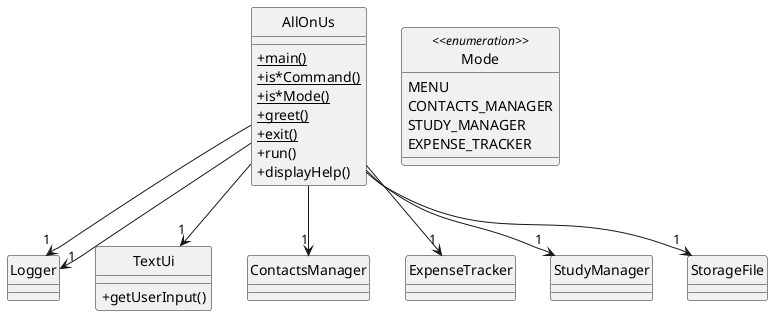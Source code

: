 @startuml
'https://plantuml.com/class-diagram

skinparam classAttributeIconSize 0
skinparam guillemet false

hide circle
class AllOnUs
AllOnUs : <u>+main()
AllOnUs : <u>+is*Command()
AllOnUs : <u>+is*Mode()
AllOnUs : <u>+greet()
AllOnUs : <u>+exit()
AllOnUs : +run()
AllOnUs : +displayHelp()

class Logger

class TextUi
TextUi : +getUserInput()

class ContactsManager

class ExpenseTracker

class StudyManager

class StorageFile

enum Mode <<enumeration>> {
    MENU
    CONTACTS_MANAGER
    STUDY_MANAGER
    EXPENSE_TRACKER
}

AllOnUs --> "1" Logger
AllOnUs --> "1" Logger
AllOnUs --> "1" StudyManager
AllOnUs --> "1" ContactsManager
AllOnUs --> "1" TextUi
AllOnUs --> "1" ExpenseTracker
AllOnUs --> "1" StorageFile



@enduml
